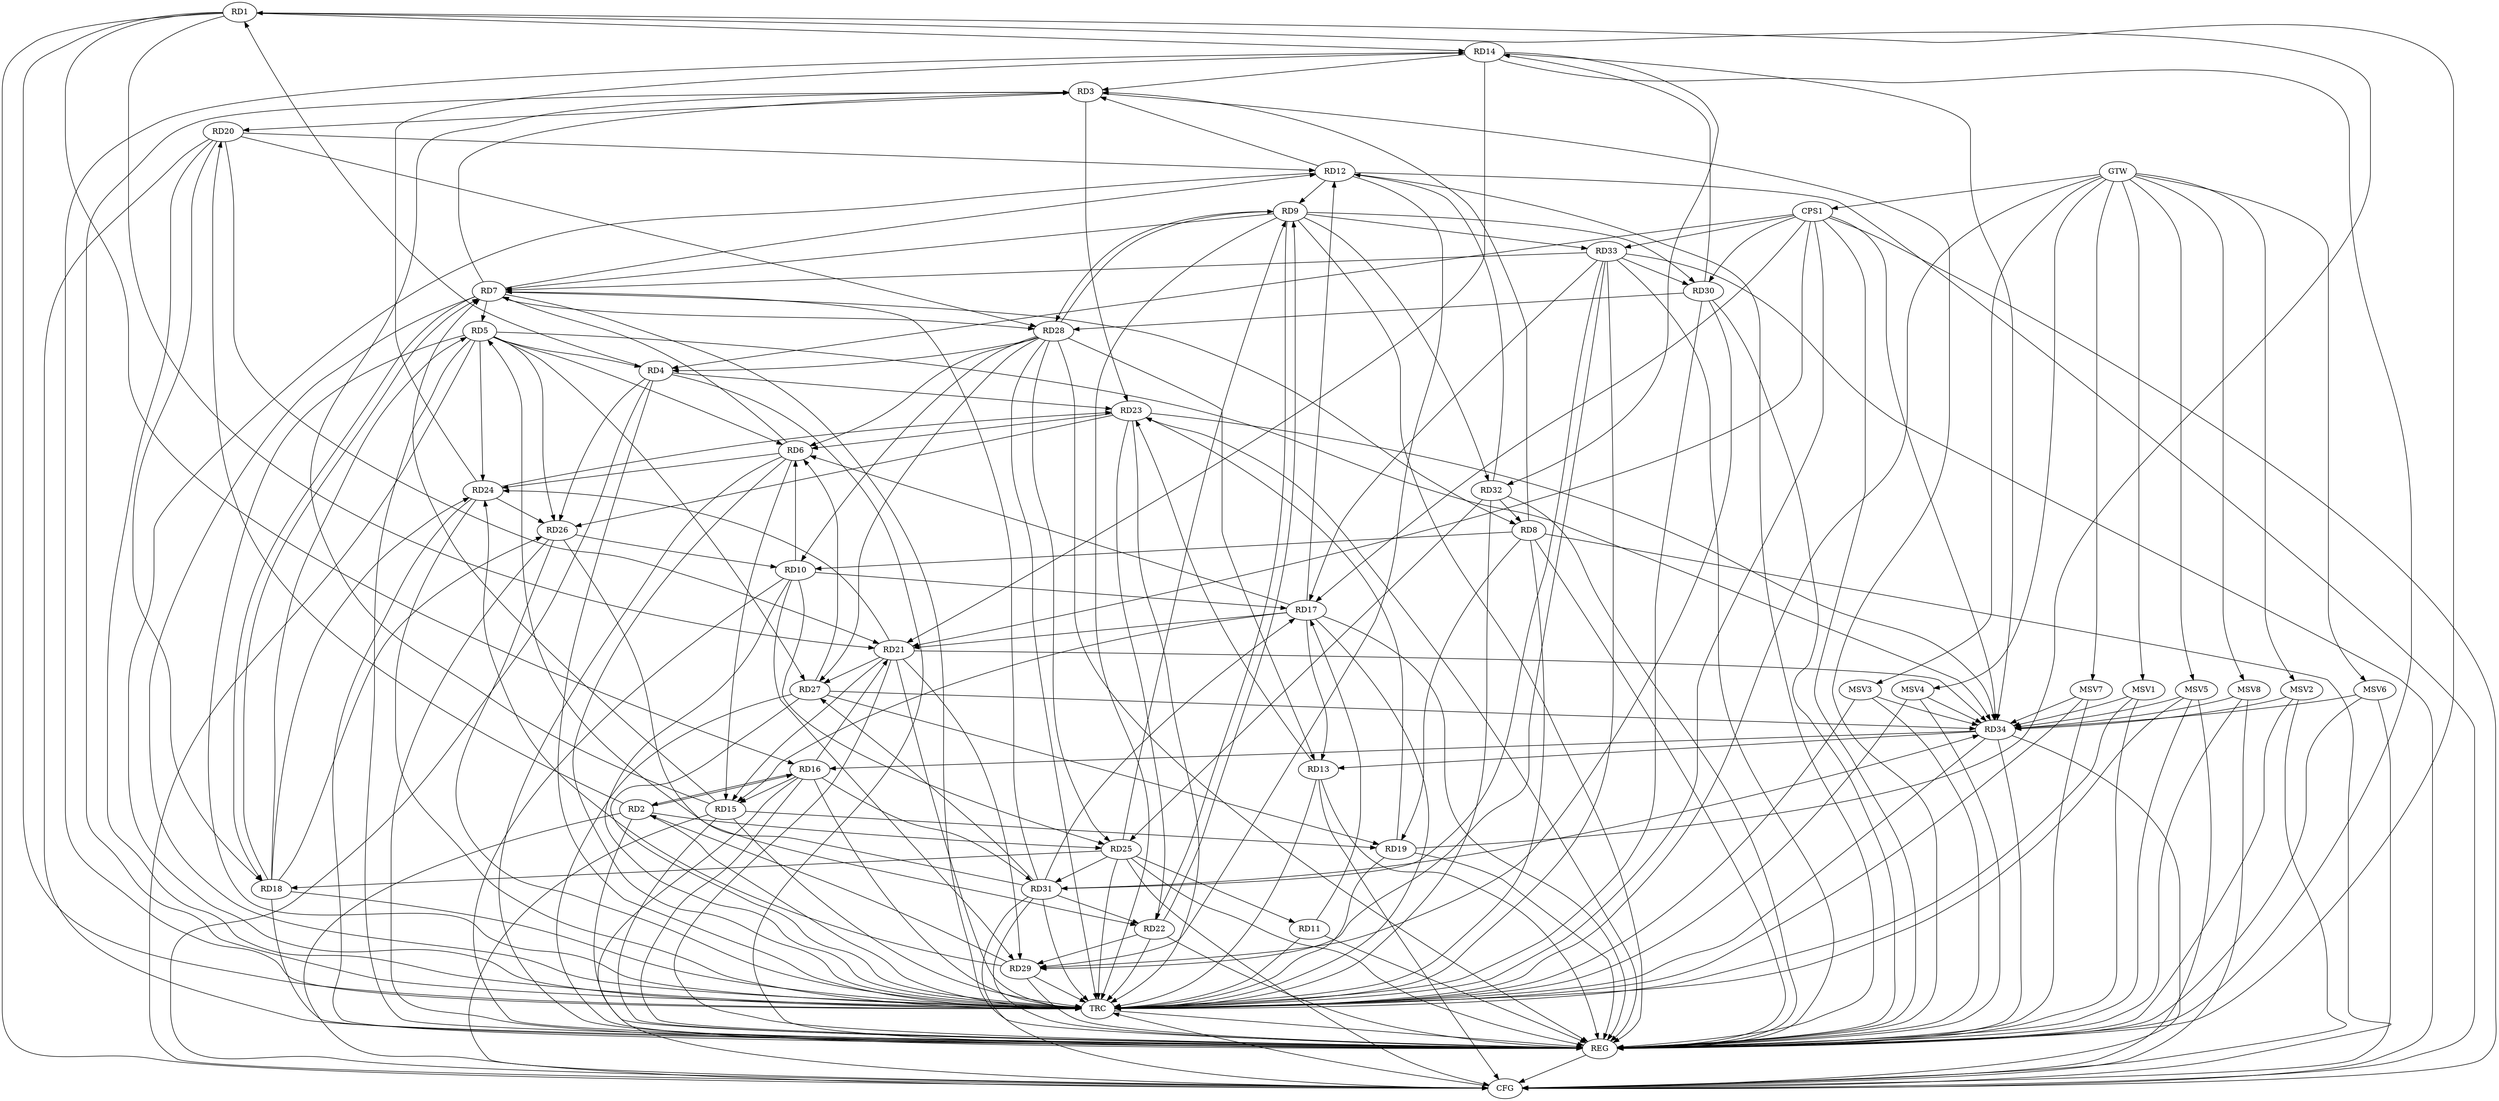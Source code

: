 strict digraph G {
  RD1 [ label="RD1" ];
  RD2 [ label="RD2" ];
  RD3 [ label="RD3" ];
  RD4 [ label="RD4" ];
  RD5 [ label="RD5" ];
  RD6 [ label="RD6" ];
  RD7 [ label="RD7" ];
  RD8 [ label="RD8" ];
  RD9 [ label="RD9" ];
  RD10 [ label="RD10" ];
  RD11 [ label="RD11" ];
  RD12 [ label="RD12" ];
  RD13 [ label="RD13" ];
  RD14 [ label="RD14" ];
  RD15 [ label="RD15" ];
  RD16 [ label="RD16" ];
  RD17 [ label="RD17" ];
  RD18 [ label="RD18" ];
  RD19 [ label="RD19" ];
  RD20 [ label="RD20" ];
  RD21 [ label="RD21" ];
  RD22 [ label="RD22" ];
  RD23 [ label="RD23" ];
  RD24 [ label="RD24" ];
  RD25 [ label="RD25" ];
  RD26 [ label="RD26" ];
  RD27 [ label="RD27" ];
  RD28 [ label="RD28" ];
  RD29 [ label="RD29" ];
  RD30 [ label="RD30" ];
  RD31 [ label="RD31" ];
  RD32 [ label="RD32" ];
  RD33 [ label="RD33" ];
  RD34 [ label="RD34" ];
  CPS1 [ label="CPS1" ];
  GTW [ label="GTW" ];
  REG [ label="REG" ];
  CFG [ label="CFG" ];
  TRC [ label="TRC" ];
  MSV1 [ label="MSV1" ];
  MSV2 [ label="MSV2" ];
  MSV3 [ label="MSV3" ];
  MSV4 [ label="MSV4" ];
  MSV5 [ label="MSV5" ];
  MSV6 [ label="MSV6" ];
  MSV7 [ label="MSV7" ];
  MSV8 [ label="MSV8" ];
  RD4 -> RD1;
  RD1 -> RD14;
  RD1 -> RD16;
  RD19 -> RD1;
  RD1 -> RD21;
  RD2 -> RD16;
  RD16 -> RD2;
  RD2 -> RD20;
  RD2 -> RD25;
  RD29 -> RD2;
  RD7 -> RD3;
  RD8 -> RD3;
  RD12 -> RD3;
  RD14 -> RD3;
  RD15 -> RD3;
  RD3 -> RD20;
  RD3 -> RD23;
  RD5 -> RD4;
  RD4 -> RD23;
  RD4 -> RD26;
  RD28 -> RD4;
  RD5 -> RD6;
  RD7 -> RD5;
  RD18 -> RD5;
  RD5 -> RD24;
  RD5 -> RD26;
  RD5 -> RD27;
  RD31 -> RD5;
  RD5 -> RD34;
  RD6 -> RD7;
  RD10 -> RD6;
  RD6 -> RD15;
  RD17 -> RD6;
  RD23 -> RD6;
  RD6 -> RD24;
  RD27 -> RD6;
  RD28 -> RD6;
  RD7 -> RD8;
  RD9 -> RD7;
  RD7 -> RD12;
  RD15 -> RD7;
  RD7 -> RD18;
  RD18 -> RD7;
  RD7 -> RD28;
  RD31 -> RD7;
  RD33 -> RD7;
  RD8 -> RD10;
  RD8 -> RD19;
  RD32 -> RD8;
  RD12 -> RD9;
  RD9 -> RD22;
  RD22 -> RD9;
  RD25 -> RD9;
  RD9 -> RD28;
  RD28 -> RD9;
  RD9 -> RD30;
  RD9 -> RD32;
  RD9 -> RD33;
  RD10 -> RD17;
  RD10 -> RD25;
  RD26 -> RD10;
  RD28 -> RD10;
  RD10 -> RD29;
  RD11 -> RD17;
  RD25 -> RD11;
  RD17 -> RD12;
  RD20 -> RD12;
  RD12 -> RD29;
  RD32 -> RD12;
  RD17 -> RD13;
  RD13 -> RD23;
  RD28 -> RD13;
  RD34 -> RD13;
  RD14 -> RD21;
  RD24 -> RD14;
  RD30 -> RD14;
  RD14 -> RD32;
  RD14 -> RD34;
  RD16 -> RD15;
  RD17 -> RD15;
  RD15 -> RD19;
  RD21 -> RD15;
  RD16 -> RD21;
  RD16 -> RD31;
  RD34 -> RD16;
  RD17 -> RD21;
  RD31 -> RD17;
  RD33 -> RD17;
  RD20 -> RD18;
  RD18 -> RD24;
  RD25 -> RD18;
  RD18 -> RD26;
  RD19 -> RD23;
  RD27 -> RD19;
  RD20 -> RD21;
  RD20 -> RD28;
  RD21 -> RD24;
  RD21 -> RD27;
  RD21 -> RD29;
  RD21 -> RD34;
  RD23 -> RD22;
  RD26 -> RD22;
  RD22 -> RD29;
  RD31 -> RD22;
  RD24 -> RD23;
  RD23 -> RD26;
  RD23 -> RD34;
  RD24 -> RD26;
  RD29 -> RD24;
  RD28 -> RD25;
  RD25 -> RD31;
  RD32 -> RD25;
  RD28 -> RD27;
  RD31 -> RD27;
  RD27 -> RD34;
  RD30 -> RD28;
  RD30 -> RD29;
  RD33 -> RD29;
  RD33 -> RD30;
  RD33 -> RD31;
  RD31 -> RD34;
  CPS1 -> RD21;
  CPS1 -> RD4;
  CPS1 -> RD34;
  CPS1 -> RD17;
  CPS1 -> RD30;
  CPS1 -> RD33;
  GTW -> CPS1;
  RD1 -> REG;
  RD2 -> REG;
  RD3 -> REG;
  RD4 -> REG;
  RD5 -> REG;
  RD6 -> REG;
  RD7 -> REG;
  RD8 -> REG;
  RD9 -> REG;
  RD10 -> REG;
  RD11 -> REG;
  RD12 -> REG;
  RD13 -> REG;
  RD14 -> REG;
  RD15 -> REG;
  RD16 -> REG;
  RD17 -> REG;
  RD18 -> REG;
  RD19 -> REG;
  RD20 -> REG;
  RD21 -> REG;
  RD22 -> REG;
  RD23 -> REG;
  RD24 -> REG;
  RD25 -> REG;
  RD26 -> REG;
  RD27 -> REG;
  RD28 -> REG;
  RD29 -> REG;
  RD30 -> REG;
  RD31 -> REG;
  RD32 -> REG;
  RD33 -> REG;
  RD34 -> REG;
  CPS1 -> REG;
  RD25 -> CFG;
  RD8 -> CFG;
  RD1 -> CFG;
  RD33 -> CFG;
  RD5 -> CFG;
  RD16 -> CFG;
  RD2 -> CFG;
  RD4 -> CFG;
  RD12 -> CFG;
  RD15 -> CFG;
  CPS1 -> CFG;
  RD13 -> CFG;
  RD34 -> CFG;
  RD31 -> CFG;
  REG -> CFG;
  RD1 -> TRC;
  RD2 -> TRC;
  RD3 -> TRC;
  RD4 -> TRC;
  RD5 -> TRC;
  RD6 -> TRC;
  RD7 -> TRC;
  RD8 -> TRC;
  RD9 -> TRC;
  RD10 -> TRC;
  RD11 -> TRC;
  RD12 -> TRC;
  RD13 -> TRC;
  RD14 -> TRC;
  RD15 -> TRC;
  RD16 -> TRC;
  RD17 -> TRC;
  RD18 -> TRC;
  RD19 -> TRC;
  RD20 -> TRC;
  RD21 -> TRC;
  RD22 -> TRC;
  RD23 -> TRC;
  RD24 -> TRC;
  RD25 -> TRC;
  RD26 -> TRC;
  RD27 -> TRC;
  RD28 -> TRC;
  RD29 -> TRC;
  RD30 -> TRC;
  RD31 -> TRC;
  RD32 -> TRC;
  RD33 -> TRC;
  RD34 -> TRC;
  CPS1 -> TRC;
  GTW -> TRC;
  CFG -> TRC;
  TRC -> REG;
  MSV1 -> RD34;
  GTW -> MSV1;
  MSV1 -> REG;
  MSV1 -> TRC;
  MSV2 -> RD34;
  GTW -> MSV2;
  MSV2 -> REG;
  MSV2 -> CFG;
  MSV3 -> RD34;
  MSV4 -> RD34;
  GTW -> MSV3;
  MSV3 -> REG;
  MSV3 -> TRC;
  GTW -> MSV4;
  MSV4 -> REG;
  MSV4 -> TRC;
  MSV5 -> RD34;
  GTW -> MSV5;
  MSV5 -> REG;
  MSV5 -> TRC;
  MSV5 -> CFG;
  MSV6 -> RD34;
  GTW -> MSV6;
  MSV6 -> REG;
  MSV6 -> CFG;
  MSV7 -> RD34;
  GTW -> MSV7;
  MSV7 -> REG;
  MSV7 -> TRC;
  MSV8 -> RD34;
  GTW -> MSV8;
  MSV8 -> REG;
  MSV8 -> CFG;
}
